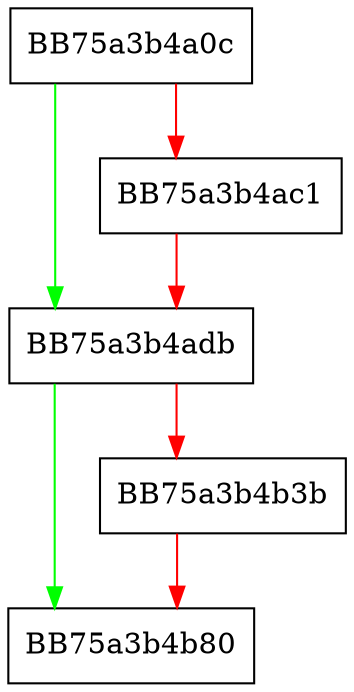 digraph get_os_info {
  node [shape="box"];
  graph [splines=ortho];
  BB75a3b4a0c -> BB75a3b4adb [color="green"];
  BB75a3b4a0c -> BB75a3b4ac1 [color="red"];
  BB75a3b4ac1 -> BB75a3b4adb [color="red"];
  BB75a3b4adb -> BB75a3b4b80 [color="green"];
  BB75a3b4adb -> BB75a3b4b3b [color="red"];
  BB75a3b4b3b -> BB75a3b4b80 [color="red"];
}